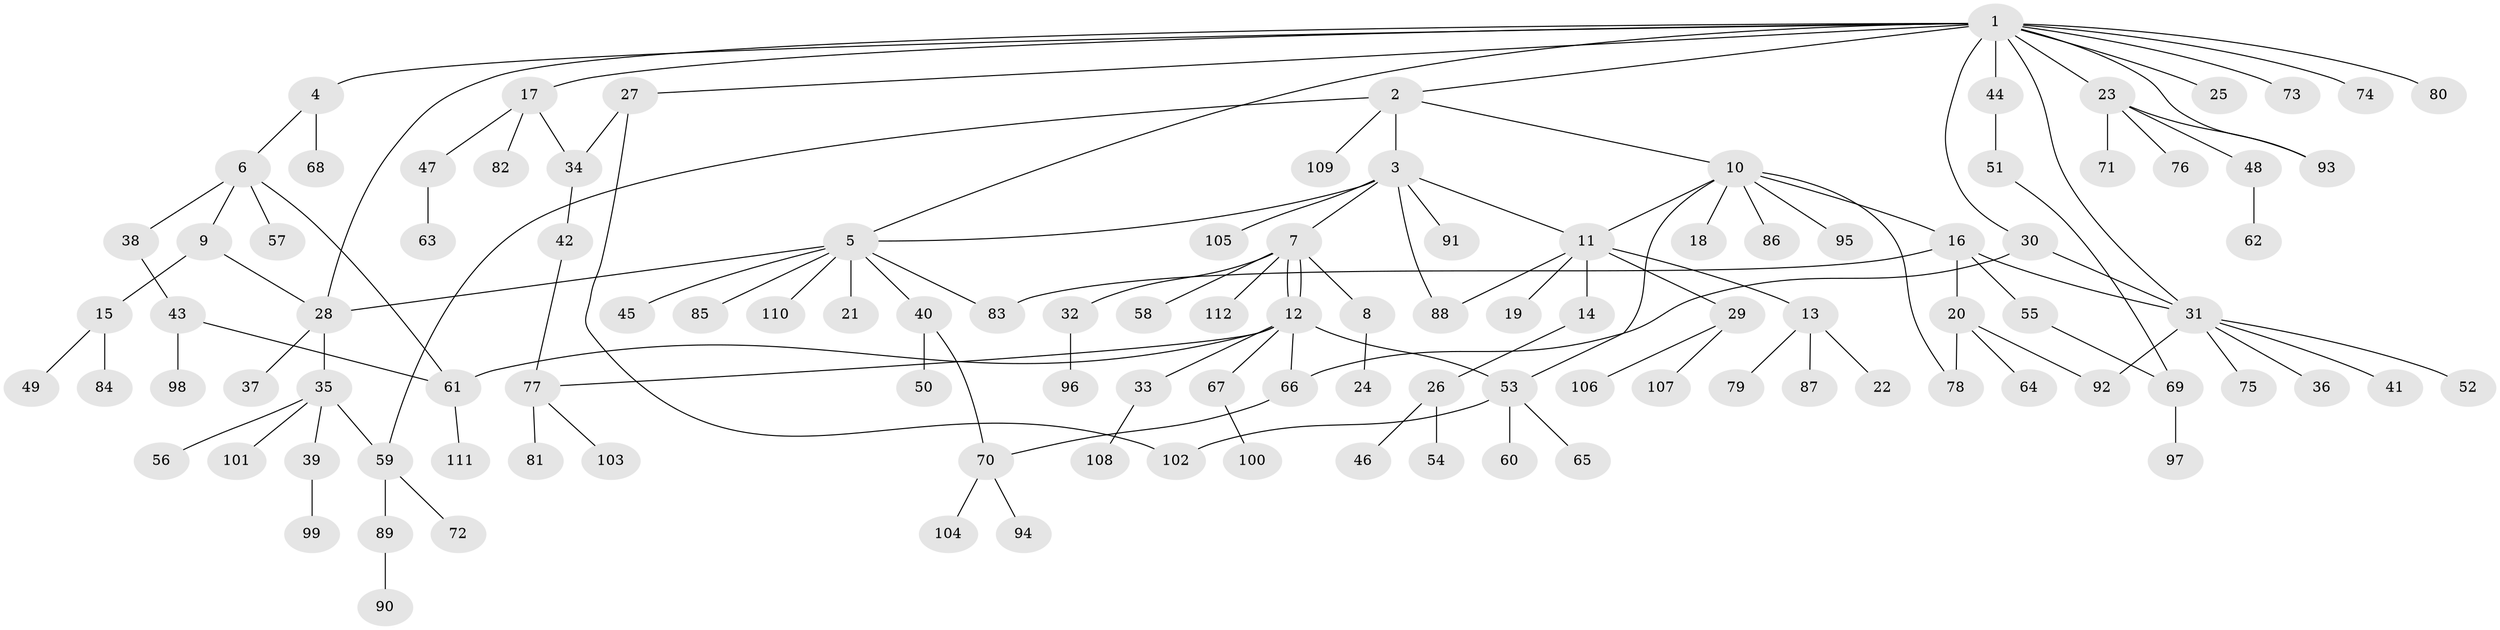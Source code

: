 // coarse degree distribution, {14: 0.0125, 4: 0.1, 6: 0.05, 2: 0.175, 8: 0.0125, 5: 0.025, 1: 0.4625, 3: 0.15, 7: 0.0125}
// Generated by graph-tools (version 1.1) at 2025/50/03/04/25 22:50:12]
// undirected, 112 vertices, 133 edges
graph export_dot {
  node [color=gray90,style=filled];
  1;
  2;
  3;
  4;
  5;
  6;
  7;
  8;
  9;
  10;
  11;
  12;
  13;
  14;
  15;
  16;
  17;
  18;
  19;
  20;
  21;
  22;
  23;
  24;
  25;
  26;
  27;
  28;
  29;
  30;
  31;
  32;
  33;
  34;
  35;
  36;
  37;
  38;
  39;
  40;
  41;
  42;
  43;
  44;
  45;
  46;
  47;
  48;
  49;
  50;
  51;
  52;
  53;
  54;
  55;
  56;
  57;
  58;
  59;
  60;
  61;
  62;
  63;
  64;
  65;
  66;
  67;
  68;
  69;
  70;
  71;
  72;
  73;
  74;
  75;
  76;
  77;
  78;
  79;
  80;
  81;
  82;
  83;
  84;
  85;
  86;
  87;
  88;
  89;
  90;
  91;
  92;
  93;
  94;
  95;
  96;
  97;
  98;
  99;
  100;
  101;
  102;
  103;
  104;
  105;
  106;
  107;
  108;
  109;
  110;
  111;
  112;
  1 -- 2;
  1 -- 4;
  1 -- 5;
  1 -- 17;
  1 -- 23;
  1 -- 25;
  1 -- 27;
  1 -- 28;
  1 -- 30;
  1 -- 31;
  1 -- 44;
  1 -- 73;
  1 -- 74;
  1 -- 80;
  1 -- 93;
  2 -- 3;
  2 -- 10;
  2 -- 59;
  2 -- 109;
  3 -- 5;
  3 -- 7;
  3 -- 11;
  3 -- 88;
  3 -- 91;
  3 -- 105;
  4 -- 6;
  4 -- 68;
  5 -- 21;
  5 -- 28;
  5 -- 40;
  5 -- 45;
  5 -- 83;
  5 -- 85;
  5 -- 110;
  6 -- 9;
  6 -- 38;
  6 -- 57;
  6 -- 61;
  7 -- 8;
  7 -- 12;
  7 -- 12;
  7 -- 32;
  7 -- 58;
  7 -- 112;
  8 -- 24;
  9 -- 15;
  9 -- 28;
  10 -- 11;
  10 -- 16;
  10 -- 18;
  10 -- 53;
  10 -- 78;
  10 -- 86;
  10 -- 95;
  11 -- 13;
  11 -- 14;
  11 -- 19;
  11 -- 29;
  11 -- 88;
  12 -- 33;
  12 -- 53;
  12 -- 61;
  12 -- 66;
  12 -- 67;
  12 -- 77;
  13 -- 22;
  13 -- 79;
  13 -- 87;
  14 -- 26;
  15 -- 49;
  15 -- 84;
  16 -- 20;
  16 -- 31;
  16 -- 55;
  16 -- 83;
  17 -- 34;
  17 -- 47;
  17 -- 82;
  20 -- 64;
  20 -- 78;
  20 -- 92;
  23 -- 48;
  23 -- 71;
  23 -- 76;
  23 -- 93;
  26 -- 46;
  26 -- 54;
  27 -- 34;
  27 -- 102;
  28 -- 35;
  28 -- 37;
  29 -- 106;
  29 -- 107;
  30 -- 31;
  30 -- 66;
  31 -- 36;
  31 -- 41;
  31 -- 52;
  31 -- 75;
  31 -- 92;
  32 -- 96;
  33 -- 108;
  34 -- 42;
  35 -- 39;
  35 -- 56;
  35 -- 59;
  35 -- 101;
  38 -- 43;
  39 -- 99;
  40 -- 50;
  40 -- 70;
  42 -- 77;
  43 -- 61;
  43 -- 98;
  44 -- 51;
  47 -- 63;
  48 -- 62;
  51 -- 69;
  53 -- 60;
  53 -- 65;
  53 -- 102;
  55 -- 69;
  59 -- 72;
  59 -- 89;
  61 -- 111;
  66 -- 70;
  67 -- 100;
  69 -- 97;
  70 -- 94;
  70 -- 104;
  77 -- 81;
  77 -- 103;
  89 -- 90;
}
